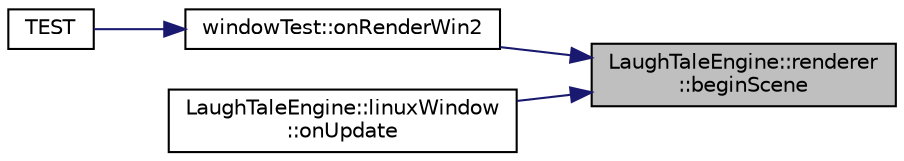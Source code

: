 digraph "LaughTaleEngine::renderer::beginScene"
{
 // LATEX_PDF_SIZE
  edge [fontname="Helvetica",fontsize="10",labelfontname="Helvetica",labelfontsize="10"];
  node [fontname="Helvetica",fontsize="10",shape=record];
  rankdir="RL";
  Node1 [label="LaughTaleEngine::renderer\l::beginScene",height=0.2,width=0.4,color="black", fillcolor="grey75", style="filled", fontcolor="black",tooltip=" "];
  Node1 -> Node2 [dir="back",color="midnightblue",fontsize="10",style="solid",fontname="Helvetica"];
  Node2 [label="windowTest::onRenderWin2",height=0.2,width=0.4,color="black", fillcolor="white", style="filled",URL="$da/d2d/classwindow_test.html#ab150ebf55674ef1a1bc2c2045def4ac4",tooltip=" "];
  Node2 -> Node3 [dir="back",color="midnightblue",fontsize="10",style="solid",fontname="Helvetica"];
  Node3 [label="TEST",height=0.2,width=0.4,color="black", fillcolor="white", style="filled",URL="$d3/d00/window_8test_8cpp.html#a17abbb749ed42b0ea711959029a6cc14",tooltip=" "];
  Node1 -> Node4 [dir="back",color="midnightblue",fontsize="10",style="solid",fontname="Helvetica"];
  Node4 [label="LaughTaleEngine::linuxWindow\l::onUpdate",height=0.2,width=0.4,color="black", fillcolor="white", style="filled",URL="$d3/d04/class_laugh_tale_engine_1_1linux_window.html#a5165b0a2dfbd059a5e27f468b858e155",tooltip=" "];
}
